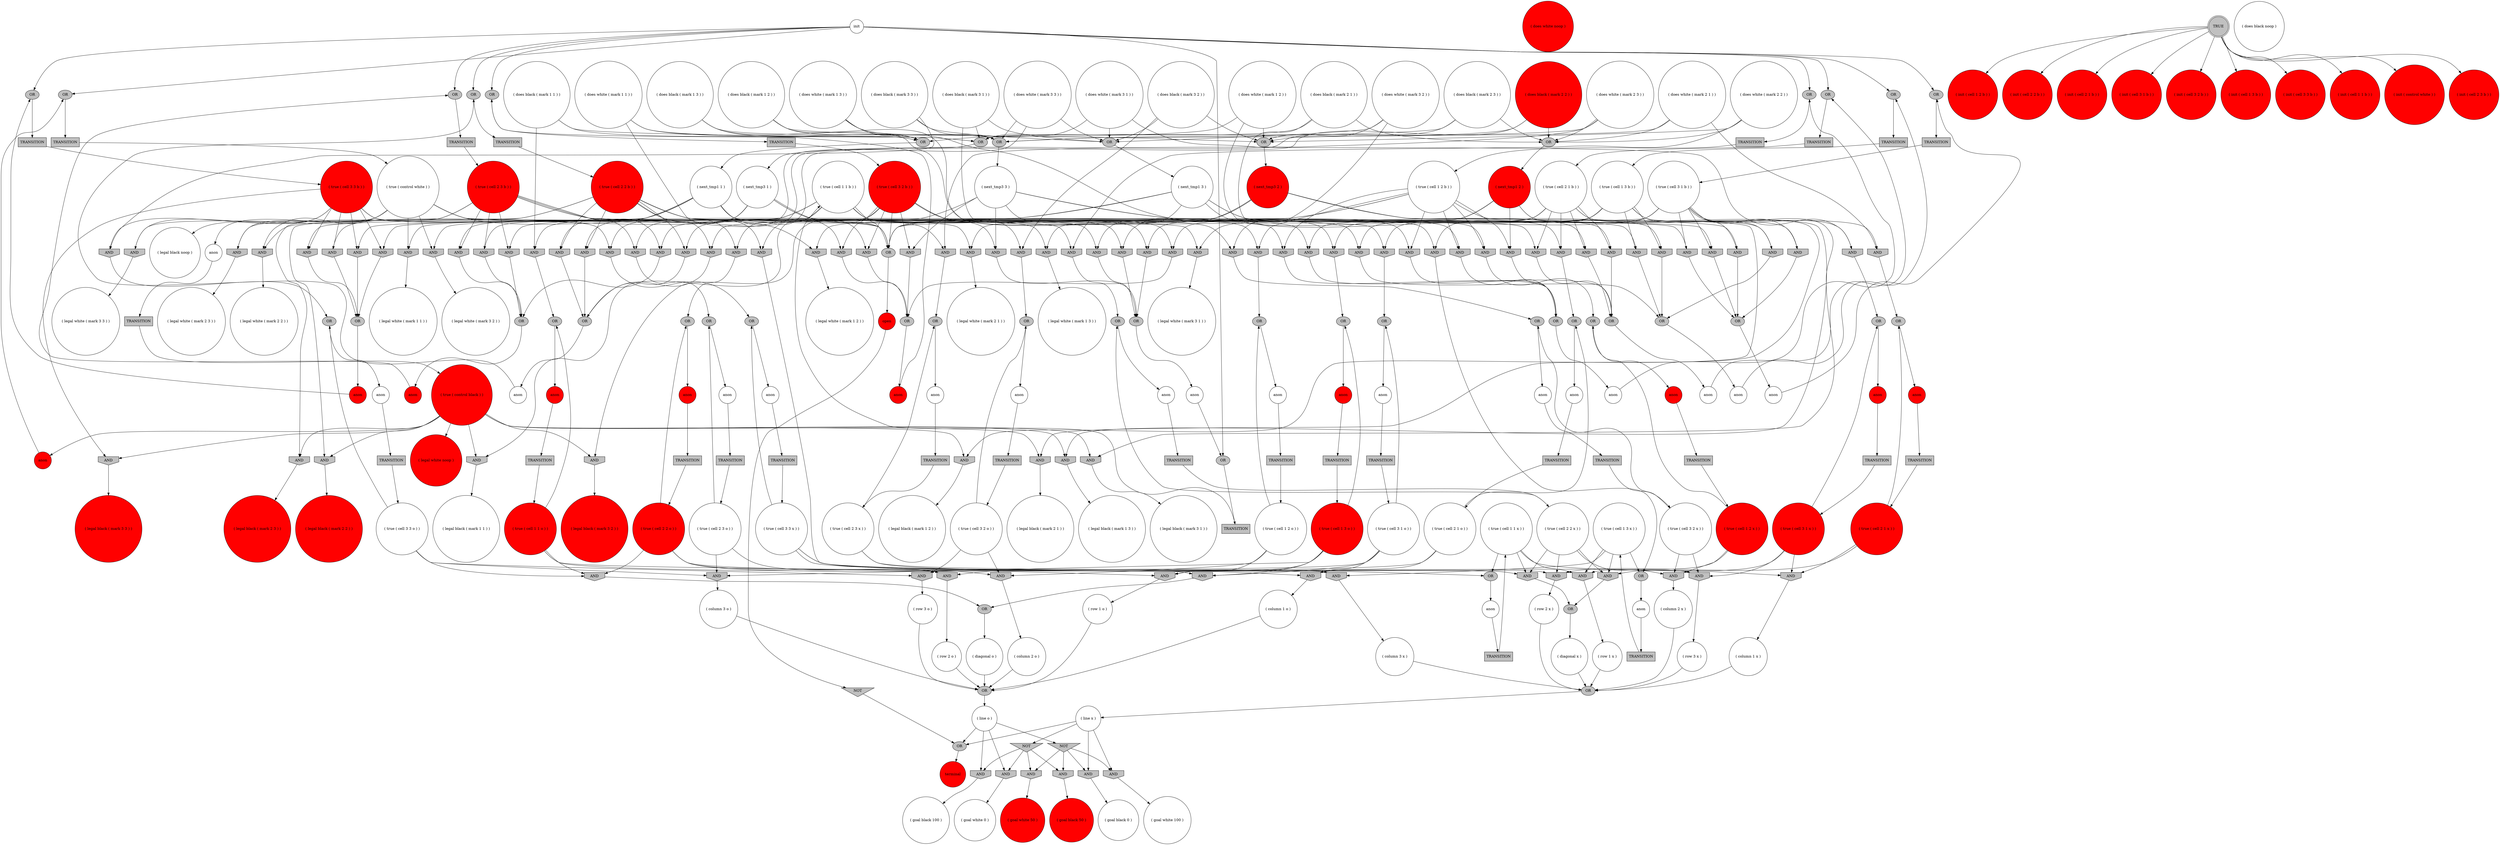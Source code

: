 digraph propNet
{
	"@100ff40f"[shape=ellipse, style= filled, fillcolor=grey, label="OR"]; "@100ff40f"->"@704a43f2"; 
	"@f756977"[shape=invhouse, style= filled, fillcolor=grey, label="AND"]; "@f756977"->"@1b514dcf"; 
	"@582d502e"[shape=ellipse, style= filled, fillcolor=grey, label="OR"]; "@582d502e"->"@5704fc92"; 
	"@15741973"[shape=invhouse, style= filled, fillcolor=grey, label="AND"]; "@15741973"->"@67f31a51"; 
	"@4b8c9183"[shape=box, style= filled, fillcolor=grey, label="TRANSITION"]; "@4b8c9183"->"@33ff0186"; 
	"@7f723f62"[shape=invhouse, style= filled, fillcolor=grey, label="AND"]; "@7f723f62"->"@8f395c8"; 
	"@69cca1dd"[shape=invhouse, style= filled, fillcolor=grey, label="AND"]; "@69cca1dd"->"@3374fe8"; 
	"@1b249d36"[shape=circle, style= filled, fillcolor=white, label="( legal white ( mark 3 1 ) )"]; 
	"@6f0d491e"[shape=invhouse, style= filled, fillcolor=grey, label="AND"]; "@6f0d491e"->"@28484528"; 
	"@1e3e242a"[shape=circle, style= filled, fillcolor=red, label="anon"]; "@1e3e242a"->"@342537d0"; 
	"@752f4138"[shape=circle, style= filled, fillcolor=white, label="anon"]; "@752f4138"->"@3a5d14b9"; 
	"@5d94dc1"[shape=box, style= filled, fillcolor=grey, label="TRANSITION"]; "@5d94dc1"->"@6f44f96"; 
	"@78519a49"[shape=invhouse, style= filled, fillcolor=grey, label="AND"]; "@78519a49"->"@1e753788"; 
	"@6511048"[shape=circle, style= filled, fillcolor=red, label="anon"]; "@6511048"->"@15518b85"; 
	"@26b8eca1"[shape=circle, style= filled, fillcolor=red, label="( true ( cell 2 2 o ) )"]; "@26b8eca1"->"@69cca1dd"; "@26b8eca1"->"@5e7140e4"; "@26b8eca1"->"@24a682fd"; "@26b8eca1"->"@4e7061dc"; "@26b8eca1"->"@5a9796fa"; 
	"@5693b28e"[shape=ellipse, style= filled, fillcolor=grey, label="OR"]; "@5693b28e"->"@752f4138"; 
	"@b43e35e"[shape=invhouse, style= filled, fillcolor=grey, label="AND"]; "@b43e35e"->"@7f840360"; 
	"@568aa495"[shape=box, style= filled, fillcolor=grey, label="TRANSITION"]; "@568aa495"->"@347ee13d"; 
	"@714d196c"[shape=circle, style= filled, fillcolor=white, label="( column 2 x )"]; "@714d196c"->"@7f840df"; 
	"@cddbcfe"[shape=circle, style= filled, fillcolor=red, label="( true ( cell 1 1 o ) )"]; "@cddbcfe"->"@624ab78b"; "@cddbcfe"->"@2781db07"; "@cddbcfe"->"@7b8b5b47"; "@cddbcfe"->"@5a9796fa"; 
	"@71ab7b88"[shape=invhouse, style= filled, fillcolor=grey, label="AND"]; "@71ab7b88"->"@4a812b7f"; 
	"@27a9118a"[shape=box, style= filled, fillcolor=grey, label="TRANSITION"]; "@27a9118a"->"@5f6067b5"; 
	"@7253de77"[shape=box, style= filled, fillcolor=grey, label="TRANSITION"]; "@7253de77"->"@1373a947"; 
	"@a7e065b"[shape=circle, style= filled, fillcolor=red, label="anon"]; "@a7e065b"->"@3940ca8f"; 
	"@22e7f6cc"[shape=circle, style= filled, fillcolor=red, label="( does white noop )"]; 
	"@45050f2e"[shape=invhouse, style= filled, fillcolor=grey, label="AND"]; "@45050f2e"->"@24a682fd"; 
	"@1e16ca3b"[shape=doublecircle, style= filled, fillcolor=grey, label="TRUE"]; "@1e16ca3b"->"@1a9b342a"; "@1e16ca3b"->"@4b9d380c"; "@1e16ca3b"->"@62326cc3"; "@1e16ca3b"->"@196b005a"; "@1e16ca3b"->"@786d433f"; "@1e16ca3b"->"@60d6302d"; "@1e16ca3b"->"@4af63a8d"; "@1e16ca3b"->"@5a924d39"; "@1e16ca3b"->"@292f3253"; "@1e16ca3b"->"@621963e7"; 
	"@582f7602"[shape=circle, style= filled, fillcolor=white, label="anon"]; "@582f7602"->"@2afa3f12"; 
	"@4e771a59"[shape=ellipse, style= filled, fillcolor=grey, label="OR"]; "@4e771a59"->"@5e3471eb"; 
	"@19f079c2"[shape=invhouse, style= filled, fillcolor=grey, label="AND"]; "@19f079c2"->"@46da623c"; 
	"@76379604"[shape=circle, style= filled, fillcolor=white, label="( goal white 100 )"]; 
	"@1373a947"[shape=circle, style= filled, fillcolor=red, label="( true ( cell 3 2 b ) )"]; "@1373a947"->"@47cca5bc"; "@1373a947"->"@103556a5"; "@1373a947"->"@4aa929d8"; "@1373a947"->"@304148f2"; "@1373a947"->"@412bed58"; "@1373a947"->"@48980b8c"; "@1373a947"->"@1111ed28"; "@1373a947"->"@4947e38b"; "@1373a947"->"@6d8958c4"; 
	"@22212217"[shape=circle, style= filled, fillcolor=white, label="anon"]; "@22212217"->"@79f77b37"; 
	"@1b550f62"[shape=ellipse, style= filled, fillcolor=grey, label="OR"]; "@1b550f62"->"@5d1bd0b"; 
	"@f34db03"[shape=ellipse, style= filled, fillcolor=grey, label="OR"]; "@f34db03"->"@60e3ca2f"; 
	"@1111ed28"[shape=ellipse, style= filled, fillcolor=grey, label="OR"]; "@1111ed28"->"@db61969"; 
	"@4dad5f97"[shape=invhouse, style= filled, fillcolor=grey, label="AND"]; "@4dad5f97"->"@76379604"; 
	"@7527c31b"[shape=invhouse, style= filled, fillcolor=grey, label="AND"]; "@7527c31b"->"@3acfde5c"; 
	"@3badb590"[shape=circle, style= filled, fillcolor=white, label="( true ( cell 3 2 x ) )"]; "@3badb590"->"@c67db86"; "@3badb590"->"@4b735b8e"; "@3badb590"->"@4edfc9d0"; 
	"@12480876"[shape=circle, style= filled, fillcolor=white, label="( does white ( mark 2 2 ) )"]; "@12480876"->"@599cf87c"; "@12480876"->"@28290fc8"; "@12480876"->"@78b668cf"; 
	"@13d2c9ec"[shape=ellipse, style= filled, fillcolor=grey, label="OR"]; "@13d2c9ec"->"@4a3904fe"; 
	"@27a0939e"[shape=ellipse, style= filled, fillcolor=grey, label="OR"]; "@27a0939e"->"@708e03bf"; 
	"@7295cad7"[shape=circle, style= filled, fillcolor=white, label="( true ( cell 1 1 x ) )"]; "@7295cad7"->"@5199d128"; "@7295cad7"->"@27dc022a"; "@7295cad7"->"@52fc03a5"; "@7295cad7"->"@5693b28e"; 
	"@4b030540"[shape=invhouse, style= filled, fillcolor=grey, label="AND"]; "@4b030540"->"@9078a4d"; 
	"@ecd8089"[shape=invhouse, style= filled, fillcolor=grey, label="AND"]; "@ecd8089"->"@b518cb7"; 
	"@77c8498f"[shape=circle, style= filled, fillcolor=white, label="anon"]; "@77c8498f"->"@44110ca6"; 
	"@56eb8eac"[shape=invhouse, style= filled, fillcolor=grey, label="AND"]; "@56eb8eac"->"@1b249d36"; 
	"@4d9aefd3"[shape=circle, style= filled, fillcolor=white, label="( legal white ( mark 2 2 ) )"]; 
	"@1c629a2b"[shape=invhouse, style= filled, fillcolor=grey, label="AND"]; "@1c629a2b"->"@17385a13"; 
	"@349b7ad0"[shape=invhouse, style= filled, fillcolor=grey, label="AND"]; "@349b7ad0"->"@34d54a53"; 
	"@9c3df8f"[shape=circle, style= filled, fillcolor=white, label="( legal white ( mark 1 1 ) )"]; 
	"@2646b60a"[shape=invhouse, style= filled, fillcolor=grey, label="AND"]; "@2646b60a"->"@43d76c86"; 
	"@49bda1eb"[shape=circle, style= filled, fillcolor=white, label="( true ( control white ) )"]; "@49bda1eb"->"@5448aeec"; "@49bda1eb"->"@7b7dfb9b"; "@49bda1eb"->"@56eb8eac"; "@49bda1eb"->"@4d402329"; "@49bda1eb"->"@2856fbc"; "@49bda1eb"->"@6f8b2e96"; "@49bda1eb"->"@6d8958c4"; "@49bda1eb"->"@b43e35e"; "@49bda1eb"->"@535ab874"; "@49bda1eb"->"@5c63029d"; "@49bda1eb"->"@11f07c7f"; 
	"@45d59d83"[shape=box, style= filled, fillcolor=grey, label="TRANSITION"]; "@45d59d83"->"@19c58249"; 
	"@2ad89a8f"[shape=ellipse, style= filled, fillcolor=grey, label="OR"]; "@2ad89a8f"->"@568aa495"; 
	"@1cb712e0"[shape=invhouse, style= filled, fillcolor=grey, label="AND"]; "@1cb712e0"->"@100ff40f"; 
	"@42fa0aa2"[shape=invhouse, style= filled, fillcolor=grey, label="AND"]; "@42fa0aa2"->"@43d76c86"; 
	"@46645a3e"[shape=circle, style= filled, fillcolor=white, label="anon"]; "@46645a3e"->"@2804d9e9"; 
	"@24a682fd"[shape=ellipse, style= filled, fillcolor=grey, label="OR"]; "@24a682fd"->"@6511048"; 
	"@6ddac81"[shape=invhouse, style= filled, fillcolor=grey, label="AND"]; "@6ddac81"->"@37f7f88a"; 
	"@5a94aefd"[shape=circle, style= filled, fillcolor=white, label="( does black ( mark 3 2 ) )"]; "@5a94aefd"->"@599cf87c"; "@5a94aefd"->"@2cc465c0"; "@5a94aefd"->"@48980b8c"; 
	"@4d402329"[shape=invhouse, style= filled, fillcolor=grey, label="AND"]; "@4d402329"->"@9c3df8f"; 
	"@9f22d98"[shape=ellipse, style= filled, fillcolor=grey, label="OR"]; "@9f22d98"->"@45d59d83"; 
	"@5a9796fa"[shape=invhouse, style= filled, fillcolor=grey, label="AND"]; "@5a9796fa"->"@13d2c9ec"; 
	"@47cca5bc"[shape=invhouse, style= filled, fillcolor=grey, label="AND"]; "@47cca5bc"->"@3c06c7b6"; 
	"@412bed58"[shape=invhouse, style= filled, fillcolor=grey, label="AND"]; "@412bed58"->"@24dfbbc2"; 
	"@5aabbad8"[shape=invhouse, style= filled, fillcolor=grey, label="AND"]; "@5aabbad8"->"@245a2bb5"; 
	"@5c45c633"[shape=circle, style= filled, fillcolor=red, label="anon"]; "@5c45c633"->"@1f1909d"; 
	"@33ff0186"[shape=circle, style= filled, fillcolor=white, label="( true ( cell 2 2 x ) )"]; "@33ff0186"->"@c67db86"; "@33ff0186"->"@5dc892ea"; "@33ff0186"->"@10d86d8d"; "@33ff0186"->"@27dc022a"; "@33ff0186"->"@5451519e"; 
	"@7091a2e8"[shape=invhouse, style= filled, fillcolor=grey, label="AND"]; "@7091a2e8"->"@29942452"; 
	"@78b668cf"[shape=invhouse, style= filled, fillcolor=grey, label="AND"]; "@78b668cf"->"@5451519e"; 
	"@4af63a8d"[shape=circle, style= filled, fillcolor=red, label="( init ( cell 3 3 b ) )"]; 
	"@126f5e14"[shape=ellipse, style= filled, fillcolor=grey, label="OR"]; "@126f5e14"->"@5c36b28"; 
	"@208ad4f6"[shape=circle, style= filled, fillcolor=white, label="( legal black ( mark 1 2 ) )"]; 
	"@7718d164"[shape=invhouse, style= filled, fillcolor=grey, label="AND"]; "@7718d164"->"@9078a4d"; 
	"@7b696114"[shape=circle, style= filled, fillcolor=white, label="( row 2 x )"]; "@7b696114"->"@7f840df"; 
	"@69158b6b"[shape=box, style= filled, fillcolor=grey, label="TRANSITION"]; "@69158b6b"->"@8a67f8f"; 
	"@7277c2f5"[shape=circle, style= filled, fillcolor=white, label="( legal black ( mark 1 1 ) )"]; 
	"@2781db07"[shape=ellipse, style= filled, fillcolor=grey, label="OR"]; "@2781db07"->"@a7e065b"; 
	"@34d54a53"[shape=ellipse, style= filled, fillcolor=grey, label="OR"]; "@34d54a53"->"@3fbbb566"; 
	"@9df6958"[shape=circle, style= filled, fillcolor=white, label="( goal white 0 )"]; 
	"@103556a5"[shape=invhouse, style= filled, fillcolor=grey, label="AND"]; "@103556a5"->"@24dfbbc2"; 
	"@3acfde5c"[shape=ellipse, style= filled, fillcolor=grey, label="OR"]; "@3acfde5c"->"@582f7602"; 
	"@558c571f"[shape=invhouse, style= filled, fillcolor=grey, label="AND"]; "@558c571f"->"@4a812b7f"; 
	"@3b3c79af"[shape=invhouse, style= filled, fillcolor=grey, label="AND"]; "@3b3c79af"->"@7277c2f5"; 
	"@1b1a7b8e"[shape=box, style= filled, fillcolor=grey, label="TRANSITION"]; "@1b1a7b8e"->"@6ccf1156"; 
	"@5e7140e4"[shape=invhouse, style= filled, fillcolor=grey, label="AND"]; "@5e7140e4"->"@1c71c67"; 
	"@bd55142"[shape=ellipse, style= filled, fillcolor=grey, label="OR"]; "@bd55142"->"@126aa3a1"; 
	"@ad98641"[shape=invhouse, style= filled, fillcolor=grey, label="AND"]; "@ad98641"->"@7e1aff58"; 
	"@2316718a"[shape=invhouse, style= filled, fillcolor=grey, label="AND"]; "@2316718a"->"@4a812b7f"; 
	"@17f1156c"[shape=circle, style= filled, fillcolor=white, label="( line x )"]; "@17f1156c"->"@4a86c1a2"; "@17f1156c"->"@352d6e05"; "@17f1156c"->"@4dad5f97"; "@17f1156c"->"@39f676f8"; 
	"@1b514dcf"[shape=circle, style= filled, fillcolor=red, label="( legal black ( mark 2 3 ) )"]; 
	"@64db4644"[shape=circle, style= filled, fillcolor=white, label="( does white ( mark 1 2 ) )"]; "@64db4644"->"@599cf87c"; "@64db4644"->"@b7c82c1"; "@64db4644"->"@4e771a59"; 
	"@5448aeec"[shape=invhouse, style= filled, fillcolor=grey, label="AND"]; "@5448aeec"->"@4192b13e"; 
	"@3599d13d"[shape=invhouse, style= filled, fillcolor=grey, label="AND"]; "@3599d13d"->"@b518cb7"; 
	"@57f3735a"[shape=box, style= filled, fillcolor=grey, label="TRANSITION"]; "@57f3735a"->"@c3306e9"; 
	"@6658aef2"[shape=circle, style= filled, fillcolor=white, label="( true ( cell 3 3 o ) )"]; "@6658aef2"->"@582d502e"; "@6658aef2"->"@47599f2"; "@6658aef2"->"@78519a49"; "@6658aef2"->"@5a9796fa"; 
	"@65e2cf"[shape=invhouse, style= filled, fillcolor=grey, label="AND"]; "@65e2cf"->"@4a812b7f"; 
	"@4192b13e"[shape=circle, style= filled, fillcolor=white, label="( legal white ( mark 2 3 ) )"]; 
	"@3953b5e3"[shape=box, style= filled, fillcolor=grey, label="TRANSITION"]; "@3953b5e3"->"@2d4419bf"; 
	"@1a9b342a"[shape=circle, style= filled, fillcolor=red, label="( init ( cell 1 2 b ) )"]; 
	"@5199d128"[shape=invhouse, style= filled, fillcolor=grey, label="AND"]; "@5199d128"->"@2c041ece"; 
	"@304148f2"[shape=invhouse, style= filled, fillcolor=grey, label="AND"]; "@304148f2"->"@24dfbbc2"; 
	"@22f0b843"[shape=invhouse, style= filled, fillcolor=grey, label="AND"]; "@22f0b843"->"@bd55142"; 
	"@2f78fdcd"[shape=circle, style= filled, fillcolor=white, label="( does white ( mark 1 3 ) )"]; "@2f78fdcd"->"@6156f406"; "@2f78fdcd"->"@1c629a2b"; "@2f78fdcd"->"@4e771a59"; 
	"@72d5f260"[shape=invhouse, style= filled, fillcolor=grey, label="AND"]; "@72d5f260"->"@43d76c86"; 
	"@782cca9a"[shape=circle, style= filled, fillcolor=white, label="( does black ( mark 1 3 ) )"]; "@782cca9a"->"@6156f406"; "@782cca9a"->"@31503236"; "@782cca9a"->"@4e771a59"; 
	"@6855fee3"[shape=invhouse, style= filled, fillcolor=grey, label="AND"]; "@6855fee3"->"@bd55142"; 
	"@44110ca6"[shape=box, style= filled, fillcolor=grey, label="TRANSITION"]; "@44110ca6"->"@3badb590"; 
	"@1c6288da"[shape=circle, style= filled, fillcolor=red, label="terminal"]; 
	"@71e70f58"[shape=circle, style= filled, fillcolor=white, label="anon"]; "@71e70f58"->"@f34db03"; 
	"@79f77b37"[shape=box, style= filled, fillcolor=grey, label="TRANSITION"]; "@79f77b37"->"@369e931b"; 
	"@237a01ba"[shape=invtriangle, style= filled, fillcolor=grey, label="NOT"]; "@237a01ba"->"@727f9dde"; "@237a01ba"->"@352d6e05"; "@237a01ba"->"@4dad5f97"; "@237a01ba"->"@4a72d7ad"; 
	"@6a3d6cfe"[shape=invhouse, style= filled, fillcolor=grey, label="AND"]; "@6a3d6cfe"->"@7db900a3"; 
	"@57eabd2f"[shape=circle, style= filled, fillcolor=white, label="( true ( cell 3 3 x ) )"]; "@57eabd2f"->"@3acfde5c"; "@57eabd2f"->"@27dc022a"; "@57eabd2f"->"@15741973"; "@57eabd2f"->"@4b735b8e"; 
	"@4a3904fe"[shape=circle, style= filled, fillcolor=white, label="( diagonal o )"]; "@4a3904fe"->"@1980465f"; 
	"@7f120bd5"[shape=invhouse, style= filled, fillcolor=grey, label="AND"]; "@7f120bd5"->"@29942452"; 
	"@2c041ece"[shape=circle, style= filled, fillcolor=white, label="( column 1 x )"]; "@2c041ece"->"@7f840df"; 
	"@4a4ece82"[shape=circle, style= filled, fillcolor=white, label="( does white ( mark 3 2 ) )"]; "@4a4ece82"->"@599cf87c"; "@4a4ece82"->"@2cc465c0"; "@4a4ece82"->"@4947e38b"; 
	"@6b1ce7d0"[shape=circle, style= filled, fillcolor=white, label="( does white ( mark 3 1 ) )"]; "@6b1ce7d0"->"@2cc465c0"; "@6b1ce7d0"->"@55457843"; "@6b1ce7d0"->"@39768a3f"; 
	"@7b8b5b47"[shape=invhouse, style= filled, fillcolor=grey, label="AND"]; "@7b8b5b47"->"@2378aac6"; 
	"@4947e38b"[shape=invhouse, style= filled, fillcolor=grey, label="AND"]; "@4947e38b"->"@4edfc9d0"; 
	"@60e3ca2f"[shape=box, style= filled, fillcolor=grey, label="TRANSITION"]; "@60e3ca2f"->"@539a4e22"; 
	"@718bdd59"[shape=circle, style= filled, fillcolor=red, label="( legal white noop )"]; 
	"@15518b85"[shape=box, style= filled, fillcolor=grey, label="TRANSITION"]; "@15518b85"->"@26b8eca1"; 
	"@5f6067b5"[shape=circle, style= filled, fillcolor=white, label="( true ( cell 1 3 b ) )"]; "@5f6067b5"->"@6a3d6cfe"; "@5f6067b5"->"@7b7dfb9b"; "@5f6067b5"->"@31503236"; "@5f6067b5"->"@7f120bd5"; "@5f6067b5"->"@1111ed28"; "@5f6067b5"->"@1c629a2b"; "@5f6067b5"->"@7091a2e8"; "@5f6067b5"->"@3dda426"; "@5f6067b5"->"@46a121be"; 
	"@16e3cc3b"[shape=ellipse, style= filled, fillcolor=grey, label="OR"]; "@16e3cc3b"->"@67df19d"; 
	"@5151e588"[shape=invhouse, style= filled, fillcolor=grey, label="AND"]; "@5151e588"->"@1e827d76"; 
	"@c3306e9"[shape=circle, style= filled, fillcolor=white, label="( true ( cell 1 1 b ) )"]; "@c3306e9"->"@3b3c79af"; "@c3306e9"->"@558c571f"; "@c3306e9"->"@71ab7b88"; "@c3306e9"->"@6a2d8d69"; "@c3306e9"->"@5e9e553b"; "@c3306e9"->"@1111ed28"; "@c3306e9"->"@4d402329"; "@c3306e9"->"@65e2cf"; "@c3306e9"->"@2316718a"; 
	"@5d1bd0b"[shape=circle, style= filled, fillcolor=red, label="anon"]; "@5d1bd0b"->"@5d94dc1"; 
	"@3fbbb566"[shape=circle, style= filled, fillcolor=white, label="anon"]; "@3fbbb566"->"@2530349e"; 
	"@6d98b0"[shape=circle, style= filled, fillcolor=white, label="( true ( cell 1 2 b ) )"]; "@6d98b0"->"@72d5f260"; "@6d98b0"->"@1cb712e0"; "@6d98b0"->"@42fa0aa2"; "@6d98b0"->"@1111ed28"; "@6d98b0"->"@39ee0c07"; "@6d98b0"->"@2856fbc"; "@6d98b0"->"@1007d70e"; "@6d98b0"->"@2646b60a"; "@6d98b0"->"@b7c82c1"; 
	"@6d8f4151"[shape=circle, style= filled, fillcolor=white, label="init"]; "@6d8f4151"->"@1f8a90e"; "@6d8f4151"->"@f34db03"; "@6d8f4151"->"@e65bd92"; "@6d8f4151"->"@2ad89a8f"; "@6d8f4151"->"@16e3cc3b"; "@6d8f4151"->"@225209fb"; "@6d8f4151"->"@9f22d98"; "@6d8f4151"->"@1f1909d"; "@6d8f4151"->"@2804d9e9"; "@6d8f4151"->"@27a0939e"; 
	"@db61969"[shape=circle, style= filled, fillcolor=red, label="open"]; "@db61969"->"@5320a25a"; 
	"@3374fe8"[shape=circle, style= filled, fillcolor=white, label="( row 2 o )"]; "@3374fe8"->"@1980465f"; 
	"@426ea1"[shape=circle, style= filled, fillcolor=white, label="anon"]; "@426ea1"->"@2b59e810"; 
	"@7f840360"[shape=circle, style= filled, fillcolor=white, label="( legal white ( mark 2 1 ) )"]; 
	"@3a5d14b9"[shape=box, style= filled, fillcolor=grey, label="TRANSITION"]; "@3a5d14b9"->"@7295cad7"; 
	"@46da623c"[shape=ellipse, style= filled, fillcolor=grey, label="OR"]; "@46da623c"->"@732270ec"; 
	"@7b7dfb9b"[shape=invhouse, style= filled, fillcolor=grey, label="AND"]; "@7b7dfb9b"->"@695784da"; 
	"@5c36b28"[shape=circle, style= filled, fillcolor=white, label="anon"]; "@5c36b28"->"@32a42771"; 
	"@62326cc3"[shape=circle, style= filled, fillcolor=red, label="( init ( cell 2 1 b ) )"]; 
	"@44c35031"[shape=circle, style= filled, fillcolor=white, label="( true ( cell 2 1 b ) )"]; "@44c35031"->"@4492d592"; "@44c35031"->"@6f0d491e"; "@44c35031"->"@5aabbad8"; "@44c35031"->"@448f0d4a"; "@44c35031"->"@6fd396c5"; "@44c35031"->"@1111ed28"; "@44c35031"->"@349b7ad0"; "@44c35031"->"@6ddac81"; "@44c35031"->"@b43e35e"; 
	"@5498746d"[shape=circle, style= filled, fillcolor=white, label="anon"]; "@5498746d"->"@3953b5e3"; 
	"@1f8a90e"[shape=ellipse, style= filled, fillcolor=grey, label="OR"]; "@1f8a90e"->"@16fc3bc3"; 
	"@4c051cfd"[shape=circle, style= filled, fillcolor=white, label="( does black noop )"]; 
	"@2d4419bf"[shape=circle, style= filled, fillcolor=white, label="( true ( cell 3 1 o ) )"]; "@2d4419bf"->"@624ab78b"; "@2d4419bf"->"@78519a49"; "@2d4419bf"->"@4e7061dc"; "@2d4419bf"->"@2bf22a8c"; 
	"@60d6302d"[shape=circle, style= filled, fillcolor=red, label="( init ( cell 1 3 b ) )"]; 
	"@7e596ea5"[shape=circle, style= filled, fillcolor=red, label="anon"]; "@7e596ea5"->"@1bcb28b9"; 
	"@4b735b8e"[shape=invhouse, style= filled, fillcolor=grey, label="AND"]; "@4b735b8e"->"@38e5fd25"; 
	"@5c63029d"[shape=invhouse, style= filled, fillcolor=grey, label="AND"]; "@5c63029d"->"@4d9aefd3"; 
	"@677c3782"[shape=box, style= filled, fillcolor=grey, label="TRANSITION"]; "@677c3782"->"@3773d2d5"; 
	"@13e1871e"[shape=circle, style= filled, fillcolor=white, label="anon"]; "@13e1871e"->"@4b8c9183"; 
	"@4492d592"[shape=invhouse, style= filled, fillcolor=grey, label="AND"]; "@4492d592"->"@37f7f88a"; 
	"@2cc465c0"[shape=ellipse, style= filled, fillcolor=grey, label="OR"]; "@2cc465c0"->"@2e400716"; 
	"@37713477"[shape=invhouse, style= filled, fillcolor=grey, label="AND"]; "@37713477"->"@8f395c8"; 
	"@2c4aad4c"[shape=invhouse, style= filled, fillcolor=grey, label="AND"]; "@2c4aad4c"->"@b518cb7"; 
	"@55457843"[shape=invhouse, style= filled, fillcolor=grey, label="AND"]; "@55457843"->"@1063b53e"; 
	"@33f2f0fa"[shape=circle, style= filled, fillcolor=white, label="( true ( cell 2 3 x ) )"]; "@33f2f0fa"->"@7e1aff58"; "@33f2f0fa"->"@10d86d8d"; "@33f2f0fa"->"@15741973"; 
	"@1007d70e"[shape=invhouse, style= filled, fillcolor=grey, label="AND"]; "@1007d70e"->"@43d76c86"; 
	"@10957598"[shape=box, style= filled, fillcolor=grey, label="TRANSITION"]; "@10957598"->"@49bda1eb"; 
	"@39f676f8"[shape=invtriangle, style= filled, fillcolor=grey, label="NOT"]; "@39f676f8"->"@727f9dde"; "@39f676f8"->"@5a05cfe3"; "@39f676f8"->"@c5d59e6"; "@39f676f8"->"@4a72d7ad"; 
	"@4edfc9d0"[shape=ellipse, style= filled, fillcolor=grey, label="OR"]; "@4edfc9d0"->"@77c8498f"; 
	"@7492db80"[shape=invhouse, style= filled, fillcolor=grey, label="AND"]; "@7492db80"->"@53a056f1"; 
	"@48980b8c"[shape=invhouse, style= filled, fillcolor=grey, label="AND"]; "@48980b8c"->"@126f5e14"; 
	"@6fd396c5"[shape=invhouse, style= filled, fillcolor=grey, label="AND"]; "@6fd396c5"->"@37f7f88a"; 
	"@5219bb01"[shape=circle, style= filled, fillcolor=white, label="( legal white ( mark 3 2 ) )"]; 
	"@7db900a3"[shape=circle, style= filled, fillcolor=white, label="( legal black ( mark 1 3 ) )"]; 
	"@12fdc33"[shape=circle, style= filled, fillcolor=white, label="( does white ( mark 3 3 ) )"]; "@12fdc33"->"@6156f406"; "@12fdc33"->"@2cc465c0"; "@12fdc33"->"@7527c31b"; 
	"@6f8b2e96"[shape=circle, style= filled, fillcolor=white, label="( legal black noop )"]; 
	"@24dfbbc2"[shape=ellipse, style= filled, fillcolor=grey, label="OR"]; "@24dfbbc2"->"@544f33a7"; 
	"@46a121be"[shape=invhouse, style= filled, fillcolor=grey, label="AND"]; "@46a121be"->"@29942452"; 
	"@5dc892ea"[shape=invhouse, style= filled, fillcolor=grey, label="AND"]; "@5dc892ea"->"@12dcc95e"; 
	"@5fb7a894"[shape=circle, style= filled, fillcolor=white, label="( next_tmp3 1 )"]; "@5fb7a894"->"@4aa929d8"; "@5fb7a894"->"@4b030540"; "@5fb7a894"->"@72d5f260"; "@5fb7a894"->"@6855fee3"; "@5fb7a894"->"@37713477"; "@5fb7a894"->"@7091a2e8"; 
	"@4a86c1a2"[shape=ellipse, style= filled, fillcolor=grey, label="OR"]; "@4a86c1a2"->"@1c6288da"; 
	"@6de25f9"[shape=circle, style= filled, fillcolor=white, label="( does black ( mark 1 1 ) )"]; "@6de25f9"->"@5e9e553b"; "@6de25f9"->"@39768a3f"; "@6de25f9"->"@4e771a59"; 
	"@7f840df"[shape=ellipse, style= filled, fillcolor=grey, label="OR"]; "@7f840df"->"@17f1156c"; 
	"@352d6e05"[shape=invhouse, style= filled, fillcolor=grey, label="AND"]; "@352d6e05"->"@8ff450a"; 
	"@8a67f8f"[shape=circle, style= filled, fillcolor=white, label="( true ( cell 1 2 o ) )"]; "@8a67f8f"->"@100ff40f"; "@8a67f8f"->"@5e7140e4"; "@8a67f8f"->"@7b8b5b47"; 
	"@70b0659a"[shape=circle, style= filled, fillcolor=red, label="( legal black ( mark 2 2 ) )"]; 
	"@17385a13"[shape=ellipse, style= filled, fillcolor=grey, label="OR"]; "@17385a13"->"@22212217"; 
	"@3b62b44e"[shape=invhouse, style= filled, fillcolor=grey, label="AND"]; "@3b62b44e"->"@70b0659a"; 
	"@3529d807"[shape=circle, style= filled, fillcolor=white, label="( legal white ( mark 1 2 ) )"]; 
	"@61af8e81"[shape=ellipse, style= filled, fillcolor=grey, label="OR"]; "@61af8e81"->"@7e596ea5"; 
	"@535ab874"[shape=invhouse, style= filled, fillcolor=grey, label="AND"]; "@535ab874"->"@11e0a487"; 
	"@196b005a"[shape=circle, style= filled, fillcolor=red, label="( init ( cell 3 1 b ) )"]; 
	"@708e03bf"[shape=box, style= filled, fillcolor=grey, label="TRANSITION"]; "@708e03bf"->"@356a1eeb"; 
	"@163a254"[shape=circle, style= filled, fillcolor=red, label="( true ( cell 1 2 x ) )"]; "@163a254"->"@c67db86"; "@163a254"->"@52fc03a5"; "@163a254"->"@61af8e81"; 
	"@2856fbc"[shape=invhouse, style= filled, fillcolor=grey, label="AND"]; "@2856fbc"->"@3529d807"; 
	"@279fd8a4"[shape=invhouse, style= filled, fillcolor=grey, label="AND"]; "@279fd8a4"->"@8f395c8"; 
	"@8f395c8"[shape=ellipse, style= filled, fillcolor=grey, label="OR"]; "@8f395c8"->"@4127d641"; 
	"@28f3a7cc"[shape=circle, style= filled, fillcolor=white, label="anon"]; "@28f3a7cc"->"@e65bd92"; 
	"@16fc3bc3"[shape=box, style= filled, fillcolor=grey, label="TRANSITION"]; "@16fc3bc3"->"@6d98b0"; 
	"@7e1aff58"[shape=ellipse, style= filled, fillcolor=grey, label="OR"]; "@7e1aff58"->"@426ea1"; 
	"@347ee13d"[shape=circle, style= filled, fillcolor=red, label="( true ( cell 2 2 b ) )"]; "@347ee13d"->"@4b030540"; "@347ee13d"->"@1111ed28"; "@347ee13d"->"@78b668cf"; "@347ee13d"->"@45050f2e"; "@347ee13d"->"@1930d2fb"; "@347ee13d"->"@3b62b44e"; "@347ee13d"->"@7718d164"; "@347ee13d"->"@5c63029d"; "@347ee13d"->"@182fd1c0"; 
	"@6a2d8d69"[shape=invhouse, style= filled, fillcolor=grey, label="AND"]; "@6a2d8d69"->"@5693b28e"; 
	"@16413504"[shape=circle, style= filled, fillcolor=white, label="anon"]; "@16413504"->"@2ad89a8f"; 
	"@350b6e42"[shape=circle, style= filled, fillcolor=red, label="( true ( cell 3 1 x ) )"]; "@350b6e42"->"@5199d128"; "@350b6e42"->"@5dc892ea"; "@350b6e42"->"@4b735b8e"; "@350b6e42"->"@1063b53e"; 
	"@40daa793"[shape=circle, style= filled, fillcolor=white, label="( column 3 o )"]; "@40daa793"->"@1980465f"; 
	"@2b59e810"[shape=box, style= filled, fillcolor=grey, label="TRANSITION"]; "@2b59e810"->"@33f2f0fa"; 
	"@39768a3f"[shape=ellipse, style= filled, fillcolor=grey, label="OR"]; "@39768a3f"->"@5fb7a894"; 
	"@60bb7ff1"[shape=circle, style= filled, fillcolor=white, label="( true ( cell 2 3 o ) )"]; "@60bb7ff1"->"@69cca1dd"; "@60bb7ff1"->"@46da623c"; "@60bb7ff1"->"@47599f2"; 
	"@9078a4d"[shape=ellipse, style= filled, fillcolor=grey, label="OR"]; "@9078a4d"->"@16413504"; 
	"@6d8958c4"[shape=invhouse, style= filled, fillcolor=grey, label="AND"]; "@6d8958c4"->"@5219bb01"; 
	"@6156f406"[shape=ellipse, style= filled, fillcolor=grey, label="OR"]; "@6156f406"->"@780d8957"; 
	"@53a056f1"[shape=circle, style= filled, fillcolor=white, label="( legal black ( mark 3 1 ) )"]; 
	"@43d76c86"[shape=ellipse, style= filled, fillcolor=grey, label="OR"]; "@43d76c86"->"@4b66b812"; 
	"@786d433f"[shape=circle, style= filled, fillcolor=red, label="( init ( cell 3 2 b ) )"]; 
	"@dac38f8"[shape=circle, style= filled, fillcolor=white, label="( does white ( mark 2 1 ) )"]; "@dac38f8"->"@28290fc8"; "@dac38f8"->"@5aabbad8"; "@dac38f8"->"@39768a3f"; 
	"@10d86d8d"[shape=invhouse, style= filled, fillcolor=grey, label="AND"]; "@10d86d8d"->"@7b696114"; 
	"@2e400716"[shape=circle, style= filled, fillcolor=white, label="( next_tmp1 3 )"]; "@2e400716"->"@558c571f"; "@2e400716"->"@6fd396c5"; "@2e400716"->"@7f120bd5"; "@2e400716"->"@42fa0aa2"; "@2e400716"->"@279fd8a4"; "@2e400716"->"@1930d2fb"; 
	"@52fc03a5"[shape=invhouse, style= filled, fillcolor=grey, label="AND"]; "@52fc03a5"->"@577c8a11"; 
	"@780d8957"[shape=circle, style= filled, fillcolor=white, label="( next_tmp3 3 )"]; "@780d8957"->"@412bed58"; "@780d8957"->"@ecd8089"; "@780d8957"->"@448f0d4a"; "@780d8957"->"@2316718a"; "@780d8957"->"@2646b60a"; "@780d8957"->"@182fd1c0"; 
	"@1063b53e"[shape=ellipse, style= filled, fillcolor=grey, label="OR"]; "@1063b53e"->"@1e3e242a"; 
	"@24d3afb3"[shape=circle, style= filled, fillcolor=white, label="anon"]; "@24d3afb3"->"@16e3cc3b"; 
	"@28484528"[shape=circle, style= filled, fillcolor=white, label="( legal black ( mark 2 1 ) )"]; 
	"@1c6c770c"[shape=invhouse, style= filled, fillcolor=grey, label="AND"]; "@1c6c770c"->"@bd55142"; 
	"@6f44f96"[shape=circle, style= filled, fillcolor=red, label="( true ( cell 1 3 o ) )"]; "@6f44f96"->"@47599f2"; "@6f44f96"->"@1b550f62"; "@6f44f96"->"@7b8b5b47"; "@6f44f96"->"@4e7061dc"; 
	"@7f2fe64c"[shape=circle, style= filled, fillcolor=white, label="( true ( cell 3 2 o ) )"]; "@7f2fe64c"->"@5e7140e4"; "@7f2fe64c"->"@78519a49"; "@7f2fe64c"->"@126f5e14"; 
	"@4127d641"[shape=circle, style= filled, fillcolor=red, label="anon"]; "@4127d641"->"@9f22d98"; 
	"@31503236"[shape=invhouse, style= filled, fillcolor=grey, label="AND"]; "@31503236"->"@1b550f62"; 
	"@11e0a487"[shape=circle, style= filled, fillcolor=white, label="( legal white ( mark 3 3 ) )"]; 
	"@1f1909d"[shape=ellipse, style= filled, fillcolor=grey, label="OR"]; "@1f1909d"->"@10957598"; 
	"@577c8a11"[shape=circle, style= filled, fillcolor=white, label="( row 1 x )"]; "@577c8a11"->"@7f840df"; 
	"@122cbd42"[shape=circle, style= filled, fillcolor=white, label="( does black ( mark 1 2 ) )"]; "@122cbd42"->"@599cf87c"; "@122cbd42"->"@1cb712e0"; "@122cbd42"->"@4e771a59"; 
	"@4aa929d8"[shape=invhouse, style= filled, fillcolor=grey, label="AND"]; "@4aa929d8"->"@24dfbbc2"; 
	"@1bcb28b9"[shape=box, style= filled, fillcolor=grey, label="TRANSITION"]; "@1bcb28b9"->"@163a254"; 
	"@fc084b3"[shape=circle, style= filled, fillcolor=red, label="anon"]; "@fc084b3"->"@1b1a7b8e"; 
	"@4b66b812"[shape=circle, style= filled, fillcolor=white, label="anon"]; "@4b66b812"->"@1f8a90e"; 
	"@5320a25a"[shape=invtriangle, style= filled, fillcolor=grey, label="NOT"]; "@5320a25a"->"@4a86c1a2"; 
	"@292f3253"[shape=circle, style= filled, fillcolor=red, label="( init ( control white ) )"]; 
	"@37f7f88a"[shape=ellipse, style= filled, fillcolor=grey, label="OR"]; "@37f7f88a"->"@24d3afb3"; 
	"@2bf22a8c"[shape=ellipse, style= filled, fillcolor=grey, label="OR"]; "@2bf22a8c"->"@5498746d"; 
	"@356a1eeb"[shape=circle, style= filled, fillcolor=red, label="( true ( cell 3 3 b ) )"]; "@356a1eeb"->"@1c6c770c"; "@356a1eeb"->"@22f0b843"; "@356a1eeb"->"@79fbbe6e"; "@356a1eeb"->"@6855fee3"; "@356a1eeb"->"@1111ed28"; "@356a1eeb"->"@5151e588"; "@356a1eeb"->"@7527c31b"; "@356a1eeb"->"@5807478b"; "@356a1eeb"->"@535ab874"; 
	"@12dcc95e"[shape=ellipse, style= filled, fillcolor=grey, label="OR"]; "@12dcc95e"->"@5ee12d6d"; 
	"@53c1bc42"[shape=circle, style= filled, fillcolor=white, label="( does black ( mark 2 3 ) )"]; "@53c1bc42"->"@6156f406"; "@53c1bc42"->"@28290fc8"; "@53c1bc42"->"@19f079c2"; 
	"@6fe8306c"[shape=invhouse, style= filled, fillcolor=grey, label="AND"]; "@6fe8306c"->"@2bf22a8c"; 
	"@369e931b"[shape=circle, style= filled, fillcolor=white, label="( true ( cell 1 3 x ) )"]; "@369e931b"->"@5dc892ea"; "@369e931b"->"@15741973"; "@369e931b"->"@52fc03a5"; "@369e931b"->"@17385a13"; 
	"@47599f2"[shape=invhouse, style= filled, fillcolor=grey, label="AND"]; "@47599f2"->"@40daa793"; 
	"@19eca16"[shape=circle, style= filled, fillcolor=white, label="( true ( cell 2 1 o ) )"]; "@19eca16"->"@624ab78b"; "@19eca16"->"@69cca1dd"; "@19eca16"->"@34d54a53"; 
	"@3d06c68f"[shape=invhouse, style= filled, fillcolor=grey, label="AND"]; "@3d06c68f"->"@8f395c8"; 
	"@19c58249"[shape=circle, style= filled, fillcolor=red, label="( true ( cell 2 3 b ) )"]; "@19c58249"->"@7f723f62"; "@19c58249"->"@f756977"; "@19c58249"->"@19f079c2"; "@19c58249"->"@5448aeec"; "@19c58249"->"@37713477"; "@19c58249"->"@ad98641"; "@19c58249"->"@1111ed28"; "@19c58249"->"@3d06c68f"; "@19c58249"->"@279fd8a4"; 
	"@5ee12d6d"[shape=circle, style= filled, fillcolor=white, label="( diagonal x )"]; "@5ee12d6d"->"@7f840df"; 
	"@5807478b"[shape=invhouse, style= filled, fillcolor=grey, label="AND"]; "@5807478b"->"@bd55142"; 
	"@695784da"[shape=circle, style= filled, fillcolor=white, label="( legal white ( mark 1 3 ) )"]; 
	"@11f07c7f"[shape=circle, style= filled, fillcolor=white, label="anon"]; "@11f07c7f"->"@677c3782"; 
	"@4b9d380c"[shape=circle, style= filled, fillcolor=red, label="( init ( cell 2 2 b ) )"]; 
	"@7e5cf3c8"[shape=circle, style= filled, fillcolor=red, label="( next_tmp3 2 )"]; "@7e5cf3c8"->"@7f723f62"; "@7e5cf3c8"->"@4492d592"; "@7e5cf3c8"->"@22f0b843"; "@7e5cf3c8"->"@2c4aad4c"; "@7e5cf3c8"->"@65e2cf"; "@7e5cf3c8"->"@46a121be"; 
	"@79fbbe6e"[shape=invhouse, style= filled, fillcolor=grey, label="AND"]; "@79fbbe6e"->"@582d502e"; 
	"@68e61973"[shape=invhouse, style= filled, fillcolor=grey, label="AND"]; "@68e61973"->"@b518cb7"; 
	"@5704fc92"[shape=circle, style= filled, fillcolor=white, label="anon"]; "@5704fc92"->"@ea26b03"; 
	"@6ccf1156"[shape=circle, style= filled, fillcolor=red, label="( true ( cell 2 1 x ) )"]; "@6ccf1156"->"@5199d128"; "@6ccf1156"->"@10d86d8d"; "@6ccf1156"->"@245a2bb5"; 
	"@6e44bdde"[shape=circle, style= filled, fillcolor=white, label="( goal black 100 )"]; 
	"@1c71c67"[shape=circle, style= filled, fillcolor=white, label="( column 2 o )"]; "@1c71c67"->"@1980465f"; 
	"@ea26b03"[shape=box, style= filled, fillcolor=grey, label="TRANSITION"]; "@ea26b03"->"@6658aef2"; 
	"@727f9dde"[shape=invhouse, style= filled, fillcolor=grey, label="AND"]; "@727f9dde"->"@4de5bc03"; 
	"@67f31a51"[shape=circle, style= filled, fillcolor=white, label="( column 3 x )"]; "@67f31a51"->"@7f840df"; 
	"@5e9e553b"[shape=invhouse, style= filled, fillcolor=grey, label="AND"]; "@5e9e553b"->"@2781db07"; 
	"@3773d2d5"[shape=circle, style= filled, fillcolor=red, label="( true ( control black ) )"]; "@3773d2d5"->"@47cca5bc"; "@3773d2d5"->"@718bdd59"; "@3773d2d5"->"@7492db80"; "@3773d2d5"->"@f756977"; "@3773d2d5"->"@6a3d6cfe"; "@3773d2d5"->"@3b3c79af"; "@3773d2d5"->"@6f0d491e"; "@3773d2d5"->"@5c45c633"; "@3773d2d5"->"@5151e588"; "@3773d2d5"->"@39ee0c07"; "@3773d2d5"->"@3b62b44e"; 
	"@57a16207"[shape=circle, style= filled, fillcolor=white, label="( does black ( mark 3 1 ) )"]; "@57a16207"->"@2cc465c0"; "@57a16207"->"@6fe8306c"; "@57a16207"->"@39768a3f"; 
	"@18d0eb79"[shape=circle, style= filled, fillcolor=white, label="( does white ( mark 2 3 ) )"]; "@18d0eb79"->"@6156f406"; "@18d0eb79"->"@28290fc8"; "@18d0eb79"->"@ad98641"; 
	"@225209fb"[shape=ellipse, style= filled, fillcolor=grey, label="OR"]; "@225209fb"->"@7253de77"; 
	"@69866a2d"[shape=circle, style= filled, fillcolor=white, label="( does black ( mark 3 3 ) )"]; "@69866a2d"->"@6156f406"; "@69866a2d"->"@2cc465c0"; "@69866a2d"->"@79fbbe6e"; 
	"@5a924d39"[shape=circle, style= filled, fillcolor=red, label="( init ( cell 1 1 b ) )"]; 
	"@4e7061dc"[shape=invhouse, style= filled, fillcolor=grey, label="AND"]; "@4e7061dc"->"@13d2c9ec"; 
	"@2530349e"[shape=box, style= filled, fillcolor=grey, label="TRANSITION"]; "@2530349e"->"@19eca16"; 
	"@3c06c7b6"[shape=circle, style= filled, fillcolor=red, label="( legal black ( mark 3 2 ) )"]; 
	"@3a29b59c"[shape=circle, style= filled, fillcolor=white, label="( does black ( mark 2 1 ) )"]; "@3a29b59c"->"@28290fc8"; "@3a29b59c"->"@39768a3f"; "@3a29b59c"->"@349b7ad0"; 
	"@539a4e22"[shape=circle, style= filled, fillcolor=white, label="( true ( cell 3 1 b ) )"]; "@539a4e22"->"@7492db80"; "@539a4e22"->"@6fe8306c"; "@539a4e22"->"@3599d13d"; "@539a4e22"->"@ecd8089"; "@539a4e22"->"@68e61973"; "@539a4e22"->"@55457843"; "@539a4e22"->"@2c4aad4c"; "@539a4e22"->"@56eb8eac"; "@539a4e22"->"@1111ed28"; 
	"@704a43f2"[shape=circle, style= filled, fillcolor=white, label="anon"]; "@704a43f2"->"@69158b6b"; 
	"@c5d59e6"[shape=invhouse, style= filled, fillcolor=grey, label="AND"]; "@c5d59e6"->"@9df6958"; 
	"@b7c82c1"[shape=invhouse, style= filled, fillcolor=grey, label="AND"]; "@b7c82c1"->"@61af8e81"; 
	"@2378aac6"[shape=circle, style= filled, fillcolor=white, label="( row 1 o )"]; "@2378aac6"->"@1980465f"; 
	"@a00e9bf"[shape=circle, style= filled, fillcolor=white, label="( column 1 o )"]; "@a00e9bf"->"@1980465f"; 
	"@2812cbad"[shape=circle, style= filled, fillcolor=white, label="( does white ( mark 1 1 ) )"]; "@2812cbad"->"@6a2d8d69"; "@2812cbad"->"@39768a3f"; "@2812cbad"->"@4e771a59"; 
	"@38e5fd25"[shape=circle, style= filled, fillcolor=white, label="( row 3 x )"]; "@38e5fd25"->"@7f840df"; 
	"@624ab78b"[shape=invhouse, style= filled, fillcolor=grey, label="AND"]; "@624ab78b"->"@a00e9bf"; 
	"@448f0d4a"[shape=invhouse, style= filled, fillcolor=grey, label="AND"]; "@448f0d4a"->"@37f7f88a"; 
	"@29942452"[shape=ellipse, style= filled, fillcolor=grey, label="OR"]; "@29942452"->"@46645a3e"; 
	"@126aa3a1"[shape=circle, style= filled, fillcolor=red, label="anon"]; "@126aa3a1"->"@27a0939e"; 
	"@1930d2fb"[shape=invhouse, style= filled, fillcolor=grey, label="AND"]; "@1930d2fb"->"@9078a4d"; 
	"@732270ec"[shape=circle, style= filled, fillcolor=white, label="anon"]; "@732270ec"->"@7945c6b6"; 
	"@3940ca8f"[shape=box, style= filled, fillcolor=grey, label="TRANSITION"]; "@3940ca8f"->"@cddbcfe"; 
	"@5451519e"[shape=ellipse, style= filled, fillcolor=grey, label="OR"]; "@5451519e"->"@13e1871e"; 
	"@7e1dd9cd"[shape=circle, style= filled, fillcolor=red, label="( next_tmp1 2 )"]; "@7e1dd9cd"->"@1c6c770c"; "@7e1dd9cd"->"@103556a5"; "@7e1dd9cd"->"@71ab7b88"; "@7e1dd9cd"->"@68e61973"; "@7e1dd9cd"->"@1007d70e"; "@7e1dd9cd"->"@3dda426"; 
	"@32a42771"[shape=box, style= filled, fillcolor=grey, label="TRANSITION"]; "@32a42771"->"@7f2fe64c"; 
	"@5e3471eb"[shape=circle, style= filled, fillcolor=white, label="( next_tmp1 1 )"]; "@5e3471eb"->"@304148f2"; "@5e3471eb"->"@3599d13d"; "@5e3471eb"->"@3d06c68f"; "@5e3471eb"->"@5807478b"; "@5e3471eb"->"@6ddac81"; "@5e3471eb"->"@7718d164"; 
	"@1980465f"[shape=ellipse, style= filled, fillcolor=grey, label="OR"]; "@1980465f"->"@4982667d"; 
	"@4a72d7ad"[shape=invhouse, style= filled, fillcolor=grey, label="AND"]; "@4a72d7ad"->"@2bf4d412"; 
	"@599cf87c"[shape=ellipse, style= filled, fillcolor=grey, label="OR"]; "@599cf87c"->"@7e5cf3c8"; 
	"@67df19d"[shape=box, style= filled, fillcolor=grey, label="TRANSITION"]; "@67df19d"->"@44c35031"; 
	"@c67db86"[shape=invhouse, style= filled, fillcolor=grey, label="AND"]; "@c67db86"->"@714d196c"; 
	"@28290fc8"[shape=ellipse, style= filled, fillcolor=grey, label="OR"]; "@28290fc8"->"@7e1dd9cd"; 
	"@2bf4d412"[shape=circle, style= filled, fillcolor=red, label="( goal white 50 )"]; 
	"@4de5bc03"[shape=circle, style= filled, fillcolor=red, label="( goal black 50 )"]; 
	"@5a05cfe3"[shape=invhouse, style= filled, fillcolor=grey, label="AND"]; "@5a05cfe3"->"@6e44bdde"; 
	"@b518cb7"[shape=ellipse, style= filled, fillcolor=grey, label="OR"]; "@b518cb7"->"@71e70f58"; 
	"@544f33a7"[shape=circle, style= filled, fillcolor=red, label="anon"]; "@544f33a7"->"@225209fb"; 
	"@2afa3f12"[shape=box, style= filled, fillcolor=grey, label="TRANSITION"]; "@2afa3f12"->"@57eabd2f"; 
	"@39ee0c07"[shape=invhouse, style= filled, fillcolor=grey, label="AND"]; "@39ee0c07"->"@208ad4f6"; 
	"@2804d9e9"[shape=ellipse, style= filled, fillcolor=grey, label="OR"]; "@2804d9e9"->"@27a9118a"; 
	"@182fd1c0"[shape=invhouse, style= filled, fillcolor=grey, label="AND"]; "@182fd1c0"->"@9078a4d"; 
	"@245a2bb5"[shape=ellipse, style= filled, fillcolor=grey, label="OR"]; "@245a2bb5"->"@fc084b3"; 
	"@7945c6b6"[shape=box, style= filled, fillcolor=grey, label="TRANSITION"]; "@7945c6b6"->"@60bb7ff1"; 
	"@1e827d76"[shape=circle, style= filled, fillcolor=red, label="( legal black ( mark 3 3 ) )"]; 
	"@8ff450a"[shape=circle, style= filled, fillcolor=white, label="( goal black 0 )"]; 
	"@342537d0"[shape=box, style= filled, fillcolor=grey, label="TRANSITION"]; "@342537d0"->"@350b6e42"; 
	"@6d741082"[shape=circle, style= filled, fillcolor=red, label="( does black ( mark 2 2 ) )"]; "@6d741082"->"@599cf87c"; "@6d741082"->"@28290fc8"; "@6d741082"->"@45050f2e"; 
	"@27dc022a"[shape=invhouse, style= filled, fillcolor=grey, label="AND"]; "@27dc022a"->"@12dcc95e"; 
	"@e65bd92"[shape=ellipse, style= filled, fillcolor=grey, label="OR"]; "@e65bd92"->"@57f3735a"; 
	"@3dda426"[shape=invhouse, style= filled, fillcolor=grey, label="AND"]; "@3dda426"->"@29942452"; 
	"@1e753788"[shape=circle, style= filled, fillcolor=white, label="( row 3 o )"]; "@1e753788"->"@1980465f"; 
	"@621963e7"[shape=circle, style= filled, fillcolor=red, label="( init ( cell 2 3 b ) )"]; 
	"@4a812b7f"[shape=ellipse, style= filled, fillcolor=grey, label="OR"]; "@4a812b7f"->"@28f3a7cc"; 
	"@4982667d"[shape=circle, style= filled, fillcolor=white, label="( line o )"]; "@4982667d"->"@237a01ba"; "@4982667d"->"@4a86c1a2"; "@4982667d"->"@5a05cfe3"; "@4982667d"->"@c5d59e6"; 
}